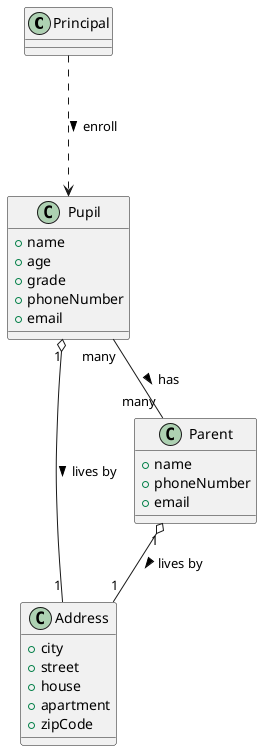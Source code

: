 @startuml

class Principal

class Pupil {
    + name
    + age
    + grade
    + phoneNumber
    + email
}

class Address {
    + city
    + street
    + house
    + apartment
    + zipCode
}

class Parent {
    + name
    + phoneNumber
    + email
}

Principal .-down-> Pupil : enroll >
Pupil "1" o-- "1" Address : lives by >
Parent "1" o-- "1" Address : lives by >
Pupil "many" -- "many" Parent: has >

@enduml